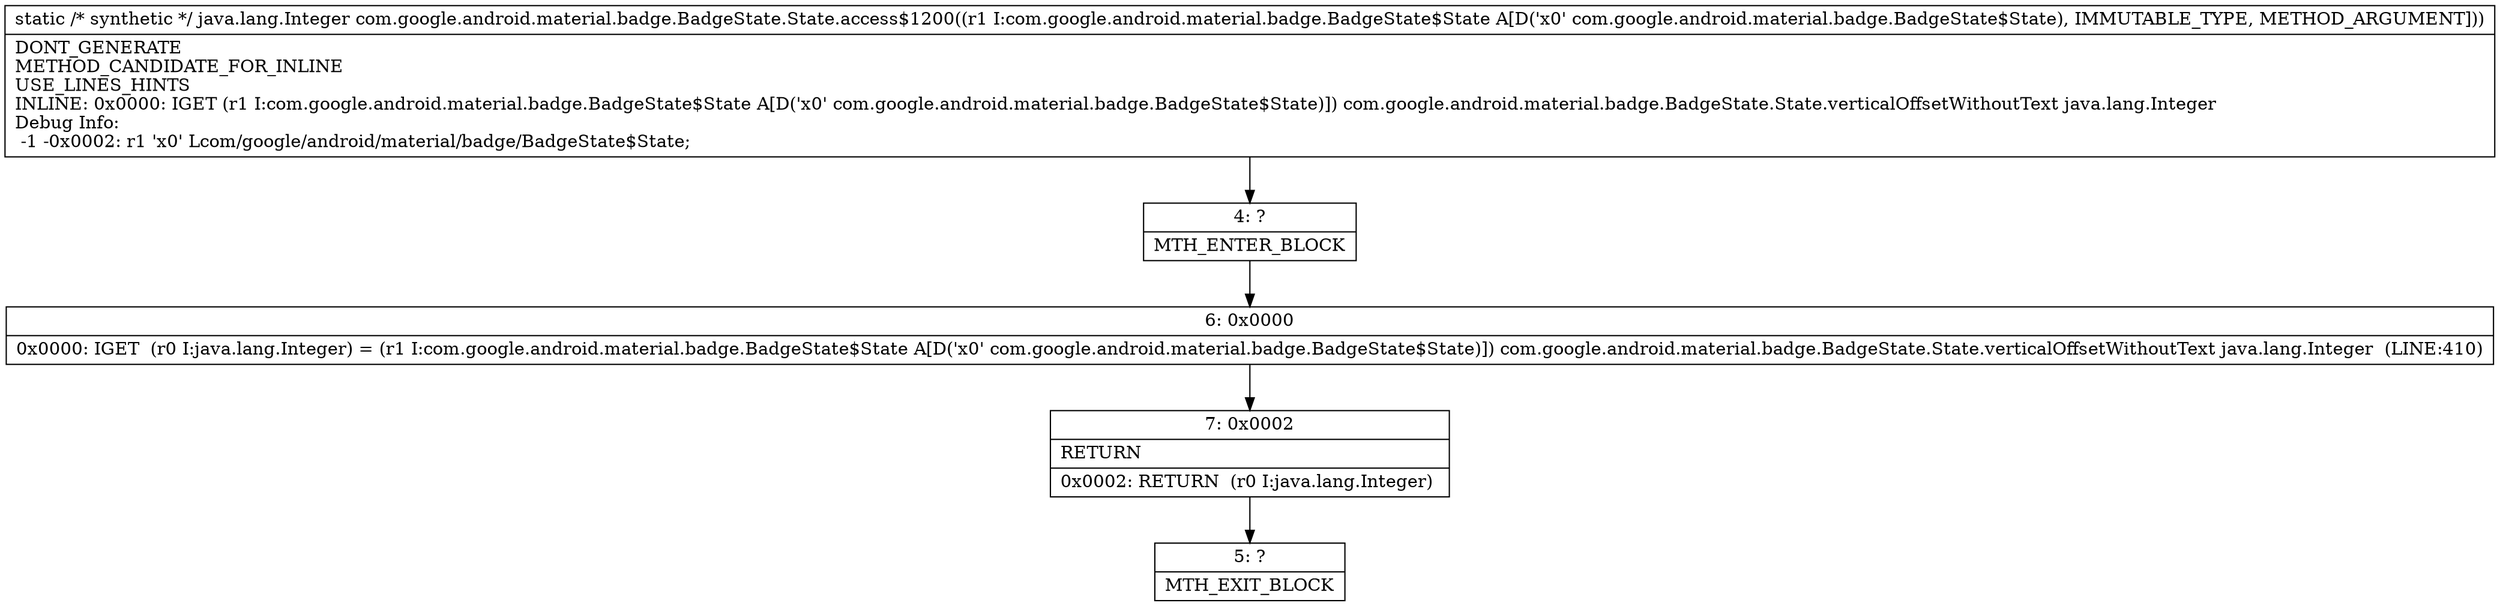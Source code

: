 digraph "CFG forcom.google.android.material.badge.BadgeState.State.access$1200(Lcom\/google\/android\/material\/badge\/BadgeState$State;)Ljava\/lang\/Integer;" {
Node_4 [shape=record,label="{4\:\ ?|MTH_ENTER_BLOCK\l}"];
Node_6 [shape=record,label="{6\:\ 0x0000|0x0000: IGET  (r0 I:java.lang.Integer) = (r1 I:com.google.android.material.badge.BadgeState$State A[D('x0' com.google.android.material.badge.BadgeState$State)]) com.google.android.material.badge.BadgeState.State.verticalOffsetWithoutText java.lang.Integer  (LINE:410)\l}"];
Node_7 [shape=record,label="{7\:\ 0x0002|RETURN\l|0x0002: RETURN  (r0 I:java.lang.Integer) \l}"];
Node_5 [shape=record,label="{5\:\ ?|MTH_EXIT_BLOCK\l}"];
MethodNode[shape=record,label="{static \/* synthetic *\/ java.lang.Integer com.google.android.material.badge.BadgeState.State.access$1200((r1 I:com.google.android.material.badge.BadgeState$State A[D('x0' com.google.android.material.badge.BadgeState$State), IMMUTABLE_TYPE, METHOD_ARGUMENT]))  | DONT_GENERATE\lMETHOD_CANDIDATE_FOR_INLINE\lUSE_LINES_HINTS\lINLINE: 0x0000: IGET  (r1 I:com.google.android.material.badge.BadgeState$State A[D('x0' com.google.android.material.badge.BadgeState$State)]) com.google.android.material.badge.BadgeState.State.verticalOffsetWithoutText java.lang.Integer\lDebug Info:\l  \-1 \-0x0002: r1 'x0' Lcom\/google\/android\/material\/badge\/BadgeState$State;\l}"];
MethodNode -> Node_4;Node_4 -> Node_6;
Node_6 -> Node_7;
Node_7 -> Node_5;
}

